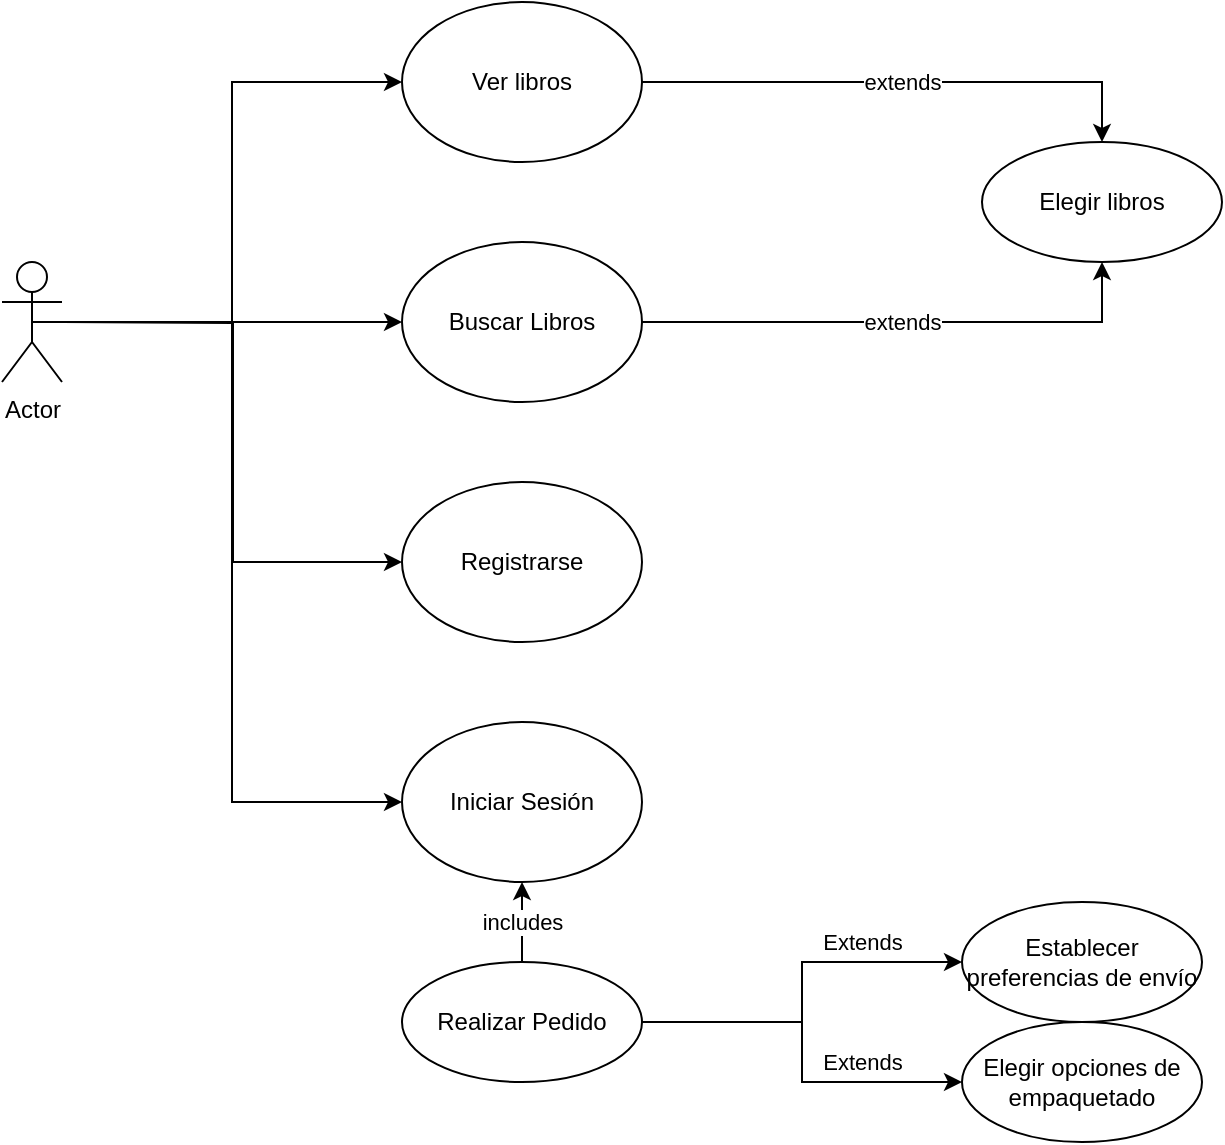 <mxfile version="20.3.0" type="device" pages="5"><diagram name="Casos de uso" id="e7e014a7-5840-1c2e-5031-d8a46d1fe8dd"><mxGraphModel grid="1" page="1" gridSize="10" guides="1" tooltips="1" connect="1" arrows="1" fold="1" pageScale="1" pageWidth="1169" pageHeight="826" background="none" math="0" shadow="0"><root><mxCell id="0"/><mxCell id="1" parent="0"/><mxCell id="SdbzpEZrT761LbebpJWV-42" style="edgeStyle=orthogonalEdgeStyle;rounded=0;orthogonalLoop=1;jettySize=auto;html=1;exitX=0.5;exitY=0.5;exitDx=0;exitDy=0;exitPerimeter=0;entryX=0;entryY=0.5;entryDx=0;entryDy=0;" parent="1" source="SdbzpEZrT761LbebpJWV-41" target="SdbzpEZrT761LbebpJWV-43" edge="1"><mxGeometry relative="1" as="geometry"><mxPoint x="250" y="-560" as="targetPoint"/></mxGeometry></mxCell><mxCell id="SdbzpEZrT761LbebpJWV-45" style="edgeStyle=orthogonalEdgeStyle;rounded=0;orthogonalLoop=1;jettySize=auto;html=1;" parent="1" source="SdbzpEZrT761LbebpJWV-41" target="SdbzpEZrT761LbebpJWV-44" edge="1"><mxGeometry relative="1" as="geometry"/></mxCell><mxCell id="SdbzpEZrT761LbebpJWV-49" style="edgeStyle=orthogonalEdgeStyle;rounded=0;orthogonalLoop=1;jettySize=auto;html=1;entryX=0;entryY=0.5;entryDx=0;entryDy=0;" parent="1" target="SdbzpEZrT761LbebpJWV-46" edge="1"><mxGeometry relative="1" as="geometry"><mxPoint x="90" y="-560" as="sourcePoint"/></mxGeometry></mxCell><mxCell id="SdbzpEZrT761LbebpJWV-50" style="edgeStyle=orthogonalEdgeStyle;rounded=0;orthogonalLoop=1;jettySize=auto;html=1;entryX=0;entryY=0.5;entryDx=0;entryDy=0;" parent="1" source="SdbzpEZrT761LbebpJWV-41" target="SdbzpEZrT761LbebpJWV-47" edge="1"><mxGeometry relative="1" as="geometry"/></mxCell><mxCell id="SdbzpEZrT761LbebpJWV-41" value="Actor" style="shape=umlActor;verticalLabelPosition=bottom;verticalAlign=top;html=1;outlineConnect=0;" parent="1" vertex="1"><mxGeometry x="60" y="-590" width="30" height="60" as="geometry"/></mxCell><mxCell id="nubB-h_e7371z2-FSMEF-3" value="extends" style="edgeStyle=orthogonalEdgeStyle;rounded=0;orthogonalLoop=1;jettySize=auto;html=1;entryX=0.5;entryY=0;entryDx=0;entryDy=0;" edge="1" parent="1" source="SdbzpEZrT761LbebpJWV-43" target="nubB-h_e7371z2-FSMEF-2"><mxGeometry relative="1" as="geometry"/></mxCell><mxCell id="SdbzpEZrT761LbebpJWV-43" value="Ver libros" style="ellipse;whiteSpace=wrap;html=1;" parent="1" vertex="1"><mxGeometry x="260" y="-720" width="120" height="80" as="geometry"/></mxCell><mxCell id="nubB-h_e7371z2-FSMEF-4" value="extends" style="edgeStyle=orthogonalEdgeStyle;rounded=0;orthogonalLoop=1;jettySize=auto;html=1;entryX=0.5;entryY=1;entryDx=0;entryDy=0;" edge="1" parent="1" source="SdbzpEZrT761LbebpJWV-44" target="nubB-h_e7371z2-FSMEF-2"><mxGeometry relative="1" as="geometry"><Array as="points"><mxPoint x="610" y="-560"/></Array></mxGeometry></mxCell><mxCell id="SdbzpEZrT761LbebpJWV-44" value="Buscar Libros" style="ellipse;whiteSpace=wrap;html=1;" parent="1" vertex="1"><mxGeometry x="260" y="-600" width="120" height="80" as="geometry"/></mxCell><mxCell id="SdbzpEZrT761LbebpJWV-46" value="Registrarse" style="ellipse;whiteSpace=wrap;html=1;" parent="1" vertex="1"><mxGeometry x="260" y="-480" width="120" height="80" as="geometry"/></mxCell><mxCell id="SdbzpEZrT761LbebpJWV-47" value="Iniciar Sesión" style="ellipse;whiteSpace=wrap;html=1;" parent="1" vertex="1"><mxGeometry x="260" y="-360" width="120" height="80" as="geometry"/></mxCell><mxCell id="DqKoNBp5xeiaECQcCcJh-3" style="edgeStyle=orthogonalEdgeStyle;rounded=0;orthogonalLoop=1;jettySize=auto;html=1;entryX=0;entryY=0.5;entryDx=0;entryDy=0;" parent="1" source="SdbzpEZrT761LbebpJWV-48" target="DqKoNBp5xeiaECQcCcJh-4" edge="1"><mxGeometry relative="1" as="geometry"><mxPoint x="490" y="-240" as="targetPoint"/></mxGeometry></mxCell><mxCell id="DqKoNBp5xeiaECQcCcJh-10" value="Extends" style="edgeLabel;html=1;align=center;verticalAlign=middle;resizable=0;points=[];" parent="DqKoNBp5xeiaECQcCcJh-3" vertex="1" connectable="0"><mxGeometry x="0.41" y="1" relative="1" as="geometry"><mxPoint x="6" y="-9" as="offset"/></mxGeometry></mxCell><mxCell id="DqKoNBp5xeiaECQcCcJh-6" style="edgeStyle=orthogonalEdgeStyle;rounded=0;orthogonalLoop=1;jettySize=auto;html=1;entryX=0;entryY=0.5;entryDx=0;entryDy=0;" parent="1" source="SdbzpEZrT761LbebpJWV-48" target="DqKoNBp5xeiaECQcCcJh-7" edge="1"><mxGeometry relative="1" as="geometry"><mxPoint x="480" y="-180" as="targetPoint"/></mxGeometry></mxCell><mxCell id="DqKoNBp5xeiaECQcCcJh-8" value="Extends" style="edgeLabel;html=1;align=center;verticalAlign=middle;resizable=0;points=[];" parent="DqKoNBp5xeiaECQcCcJh-6" vertex="1" connectable="0"><mxGeometry x="0.284" y="-4" relative="1" as="geometry"><mxPoint x="18" y="-14" as="offset"/></mxGeometry></mxCell><mxCell id="HPKHjcVMI78sg07Hajym-1" value="includes" style="edgeStyle=orthogonalEdgeStyle;rounded=0;orthogonalLoop=1;jettySize=auto;html=1;entryX=0.5;entryY=1;entryDx=0;entryDy=0;" parent="1" source="SdbzpEZrT761LbebpJWV-48" target="SdbzpEZrT761LbebpJWV-47" edge="1"><mxGeometry relative="1" as="geometry"/></mxCell><mxCell id="SdbzpEZrT761LbebpJWV-48" value="Realizar Pedido" style="ellipse;whiteSpace=wrap;html=1;" parent="1" vertex="1"><mxGeometry x="260" y="-240" width="120" height="60" as="geometry"/></mxCell><mxCell id="DqKoNBp5xeiaECQcCcJh-4" value="Establecer preferencias de envío" style="ellipse;whiteSpace=wrap;html=1;" parent="1" vertex="1"><mxGeometry x="540" y="-270" width="120" height="60" as="geometry"/></mxCell><mxCell id="DqKoNBp5xeiaECQcCcJh-7" value="Elegir opciones de empaquetado" style="ellipse;whiteSpace=wrap;html=1;" parent="1" vertex="1"><mxGeometry x="540" y="-210" width="120" height="60" as="geometry"/></mxCell><mxCell id="nubB-h_e7371z2-FSMEF-2" value="Elegir libros" style="ellipse;whiteSpace=wrap;html=1;" vertex="1" parent="1"><mxGeometry x="550" y="-650" width="120" height="60" as="geometry"/></mxCell></root></mxGraphModel></diagram><diagram id="h7FJpWZbJP7CuVWzbeDl" name="Listar Libros"><mxGraphModel dx="1481" dy="716" grid="1" gridSize="10" guides="1" tooltips="1" connect="1" arrows="1" fold="1" page="1" pageScale="1" pageWidth="827" pageHeight="1169" math="0" shadow="0"><root><mxCell id="0"/><mxCell id="1" parent="0"/><mxCell id="kdbxmhUakTq__bGf1_Bn-12" value="Camino opcional" style="shape=umlFrame;whiteSpace=wrap;html=1;" parent="1" vertex="1"><mxGeometry x="-70" y="220" width="550" height="180" as="geometry"/></mxCell><mxCell id="kdbxmhUakTq__bGf1_Bn-13" value="filtrar_libros(busqueda: string)&amp;nbsp;&amp;nbsp;" style="edgeStyle=orthogonalEdgeStyle;rounded=0;orthogonalLoop=1;jettySize=auto;html=1;" parent="1" source="kdbxmhUakTq__bGf1_Bn-1" target="kdbxmhUakTq__bGf1_Bn-2" edge="1"><mxGeometry x="-0.007" y="15" relative="1" as="geometry"><mxPoint as="offset"/></mxGeometry></mxCell><mxCell id="kdbxmhUakTq__bGf1_Bn-1" value="Cliente" style="shape=umlLifeline;participant=umlActor;perimeter=lifelinePerimeter;whiteSpace=wrap;html=1;container=1;collapsible=0;recursiveResize=0;verticalAlign=top;spacingTop=36;outlineConnect=0;" parent="1" vertex="1"><mxGeometry width="20" height="610" as="geometry"/></mxCell><mxCell id="kdbxmhUakTq__bGf1_Bn-5" value="" style="html=1;points=[];perimeter=orthogonalPerimeter;" parent="kdbxmhUakTq__bGf1_Bn-1" vertex="1"><mxGeometry x="5" y="80" width="10" height="80" as="geometry"/></mxCell><mxCell id="kdbxmhUakTq__bGf1_Bn-9" value="solicitar_listado_libros() : lista_libros" style="edgeStyle=orthogonalEdgeStyle;rounded=0;orthogonalLoop=1;jettySize=auto;html=1;" parent="1" source="kdbxmhUakTq__bGf1_Bn-2" target="kdbxmhUakTq__bGf1_Bn-3" edge="1"><mxGeometry x="-0.028" y="10" relative="1" as="geometry"><Array as="points"><mxPoint x="580" y="150"/><mxPoint x="580" y="150"/></Array><mxPoint as="offset"/></mxGeometry></mxCell><mxCell id="kdbxmhUakTq__bGf1_Bn-14" value="mostrar_libros_filtrados()" style="edgeStyle=orthogonalEdgeStyle;rounded=0;orthogonalLoop=1;jettySize=auto;html=1;" parent="1" source="kdbxmhUakTq__bGf1_Bn-2" target="kdbxmhUakTq__bGf1_Bn-1" edge="1"><mxGeometry x="0.007" y="-10" relative="1" as="geometry"><Array as="points"><mxPoint x="230" y="340"/><mxPoint x="230" y="340"/></Array><mxPoint as="offset"/></mxGeometry></mxCell><mxCell id="kdbxmhUakTq__bGf1_Bn-15" style="edgeStyle=orthogonalEdgeStyle;rounded=0;orthogonalLoop=1;jettySize=auto;html=1;" parent="1" source="kdbxmhUakTq__bGf1_Bn-2" target="kdbxmhUakTq__bGf1_Bn-1" edge="1"><mxGeometry relative="1" as="geometry"><Array as="points"><mxPoint x="250" y="200"/><mxPoint x="250" y="200"/></Array></mxGeometry></mxCell><mxCell id="kdbxmhUakTq__bGf1_Bn-16" value="mostrar_libros()" style="edgeLabel;html=1;align=center;verticalAlign=middle;resizable=0;points=[];" parent="kdbxmhUakTq__bGf1_Bn-15" vertex="1" connectable="0"><mxGeometry x="-0.26" y="2" relative="1" as="geometry"><mxPoint x="-53" y="-12" as="offset"/></mxGeometry></mxCell><mxCell id="kdbxmhUakTq__bGf1_Bn-2" value="Página" style="shape=umlLifeline;perimeter=lifelinePerimeter;whiteSpace=wrap;html=1;container=1;collapsible=0;recursiveResize=0;outlineConnect=0;" parent="1" vertex="1"><mxGeometry x="364" width="100" height="610" as="geometry"/></mxCell><mxCell id="kdbxmhUakTq__bGf1_Bn-10" value="obtener_listado_libros() : lista_libros" style="edgeStyle=orthogonalEdgeStyle;rounded=0;orthogonalLoop=1;jettySize=auto;html=1;" parent="1" source="kdbxmhUakTq__bGf1_Bn-3" target="kdbxmhUakTq__bGf1_Bn-4" edge="1"><mxGeometry x="-0.019" y="10" relative="1" as="geometry"><Array as="points"><mxPoint x="900" y="180"/><mxPoint x="900" y="180"/></Array><mxPoint x="1" as="offset"/></mxGeometry></mxCell><mxCell id="kdbxmhUakTq__bGf1_Bn-3" value="Sistema interno" style="shape=umlLifeline;perimeter=lifelinePerimeter;whiteSpace=wrap;html=1;container=1;collapsible=0;recursiveResize=0;outlineConnect=0;" parent="1" vertex="1"><mxGeometry x="727" width="100" height="610" as="geometry"/></mxCell><mxCell id="kdbxmhUakTq__bGf1_Bn-4" value="Base de datos" style="shape=umlLifeline;perimeter=lifelinePerimeter;whiteSpace=wrap;html=1;container=1;collapsible=0;recursiveResize=0;outlineConnect=0;" parent="1" vertex="1"><mxGeometry x="1040" width="100" height="610" as="geometry"/></mxCell><mxCell id="kdbxmhUakTq__bGf1_Bn-6" value="a" style="edgeStyle=orthogonalEdgeStyle;rounded=0;orthogonalLoop=1;jettySize=auto;html=1;" parent="1" source="kdbxmhUakTq__bGf1_Bn-5" target="kdbxmhUakTq__bGf1_Bn-2" edge="1"><mxGeometry relative="1" as="geometry"><Array as="points"><mxPoint x="290" y="120"/><mxPoint x="290" y="120"/></Array></mxGeometry></mxCell><mxCell id="kdbxmhUakTq__bGf1_Bn-8" value="solicitar_listado_libros()" style="edgeLabel;html=1;align=center;verticalAlign=middle;resizable=0;points=[];" parent="kdbxmhUakTq__bGf1_Bn-6" vertex="1" connectable="0"><mxGeometry x="-0.102" y="-1" relative="1" as="geometry"><mxPoint x="16" y="-11" as="offset"/></mxGeometry></mxCell></root></mxGraphModel></diagram><diagram id="vRU92vTp9j69yVzshWVM" name="Realizar Pedido"><mxGraphModel dx="5616" dy="4223" grid="1" gridSize="10" guides="1" tooltips="1" connect="1" arrows="1" fold="1" page="1" pageScale="1" pageWidth="827" pageHeight="1169" math="0" shadow="0"><root><mxCell id="0"/><mxCell id="1" parent="0"/><mxCell id="88WuUui7knedypTeSKHN-8" value="alt" style="shape=umlFrame;whiteSpace=wrap;html=1;" parent="1" vertex="1"><mxGeometry x="-4140" y="-2870" width="1220" height="700" as="geometry"/></mxCell><mxCell id="rpL5lwbRvyG2kQy9fdPG-2" value="" style="shape=umlLifeline;participant=umlActor;perimeter=lifelinePerimeter;whiteSpace=wrap;html=1;container=1;collapsible=0;recursiveResize=0;verticalAlign=top;spacingTop=36;outlineConnect=0;" parent="1" vertex="1"><mxGeometry x="-4070" y="-3020" width="20" height="940" as="geometry"/></mxCell><mxCell id="QIlCgRdbvcLN5R3dwZxP-4" value="" style="html=1;points=[];perimeter=orthogonalPerimeter;" parent="rpL5lwbRvyG2kQy9fdPG-2" vertex="1"><mxGeometry x="5" y="60" width="10" height="880" as="geometry"/></mxCell><mxCell id="rpL5lwbRvyG2kQy9fdPG-3" value="Página" style="shape=umlLifeline;perimeter=lifelinePerimeter;whiteSpace=wrap;html=1;container=1;collapsible=0;recursiveResize=0;outlineConnect=0;" parent="1" vertex="1"><mxGeometry x="-3830" y="-3020" width="100" height="940" as="geometry"/></mxCell><mxCell id="QIlCgRdbvcLN5R3dwZxP-5" value="" style="html=1;points=[];perimeter=orthogonalPerimeter;" parent="rpL5lwbRvyG2kQy9fdPG-3" vertex="1"><mxGeometry x="45" y="60" width="10" height="880" as="geometry"/></mxCell><mxCell id="QIlCgRdbvcLN5R3dwZxP-1" value="Sistema interno" style="shape=umlLifeline;perimeter=lifelinePerimeter;whiteSpace=wrap;html=1;container=1;collapsible=0;recursiveResize=0;outlineConnect=0;" parent="1" vertex="1"><mxGeometry x="-3420" y="-3020" width="100" height="940" as="geometry"/></mxCell><mxCell id="QIlCgRdbvcLN5R3dwZxP-6" value="" style="html=1;points=[];perimeter=orthogonalPerimeter;" parent="QIlCgRdbvcLN5R3dwZxP-1" vertex="1"><mxGeometry x="45" y="60" width="10" height="880" as="geometry"/></mxCell><mxCell id="QIlCgRdbvcLN5R3dwZxP-7" value="realizarPedido(carrito)" style="edgeStyle=orthogonalEdgeStyle;rounded=0;orthogonalLoop=1;jettySize=auto;html=1;" parent="1" source="QIlCgRdbvcLN5R3dwZxP-4" target="QIlCgRdbvcLN5R3dwZxP-5" edge="1"><mxGeometry x="-0.02" y="10" relative="1" as="geometry"><Array as="points"><mxPoint x="-3920" y="-2940"/><mxPoint x="-3920" y="-2940"/></Array><mxPoint as="offset"/></mxGeometry></mxCell><mxCell id="QIlCgRdbvcLN5R3dwZxP-8" style="edgeStyle=orthogonalEdgeStyle;rounded=0;orthogonalLoop=1;jettySize=auto;html=1;" parent="1" source="QIlCgRdbvcLN5R3dwZxP-5" target="QIlCgRdbvcLN5R3dwZxP-1" edge="1"><mxGeometry relative="1" as="geometry"><mxPoint x="-3677" y="-2910" as="targetPoint"/><Array as="points"><mxPoint x="-3520" y="-2910"/><mxPoint x="-3520" y="-2910"/></Array></mxGeometry></mxCell><mxCell id="88WuUui7knedypTeSKHN-1" value="realizarPedido(carrito, usuario)" style="edgeLabel;html=1;align=center;verticalAlign=middle;resizable=0;points=[];" parent="QIlCgRdbvcLN5R3dwZxP-8" vertex="1" connectable="0"><mxGeometry x="-0.2" y="3" relative="1" as="geometry"><mxPoint x="22" y="-7" as="offset"/></mxGeometry></mxCell><mxCell id="88WuUui7knedypTeSKHN-2" value="Sistema de Envios" style="shape=umlLifeline;perimeter=lifelinePerimeter;whiteSpace=wrap;html=1;container=1;collapsible=0;recursiveResize=0;outlineConnect=0;" parent="1" vertex="1"><mxGeometry x="-3090" y="-3020" width="200" height="940" as="geometry"/></mxCell><mxCell id="88WuUui7knedypTeSKHN-3" value="" style="html=1;points=[];perimeter=orthogonalPerimeter;" parent="88WuUui7knedypTeSKHN-2" vertex="1"><mxGeometry x="95" y="60" width="10" height="880" as="geometry"/></mxCell><mxCell id="dzWtA70gEk1zT1H2Xaf2-3" value="preguntar_preferencias_envio(carrito) :&amp;nbsp; preferencias_envio" style="edgeStyle=orthogonalEdgeStyle;rounded=0;orthogonalLoop=1;jettySize=auto;html=1;" parent="1" source="QIlCgRdbvcLN5R3dwZxP-6" target="QIlCgRdbvcLN5R3dwZxP-5" edge="1"><mxGeometry x="-0.006" y="-10" relative="1" as="geometry"><Array as="points"><mxPoint x="-3750" y="-2800"/><mxPoint x="-3750" y="-2800"/></Array><mxPoint as="offset"/></mxGeometry></mxCell><mxCell id="88WuUui7knedypTeSKHN-12" value="Usuario no válido" style="text;html=1;strokeColor=none;fillColor=none;align=center;verticalAlign=middle;whiteSpace=wrap;rounded=0;" parent="1" vertex="1"><mxGeometry x="-4140" y="-2500" width="66" height="30" as="geometry"/></mxCell><mxCell id="dzWtA70gEk1zT1H2Xaf2-4" value="preguntar_preferencias_envio() : preferencias" style="edgeStyle=orthogonalEdgeStyle;rounded=0;orthogonalLoop=1;jettySize=auto;html=1;" parent="1" source="QIlCgRdbvcLN5R3dwZxP-5" edge="1"><mxGeometry relative="1" as="geometry"><mxPoint x="-4060" y="-2790" as="targetPoint"/><Array as="points"><mxPoint x="-4060" y="-2790"/></Array></mxGeometry></mxCell><mxCell id="dzWtA70gEk1zT1H2Xaf2-5" value="preguntar_opciones_empaquetado(carrito) : opciones_empaquetado" style="edgeStyle=orthogonalEdgeStyle;rounded=0;orthogonalLoop=1;jettySize=auto;html=1;" parent="1" source="QIlCgRdbvcLN5R3dwZxP-6" edge="1"><mxGeometry x="0.033" y="-10" relative="1" as="geometry"><mxPoint x="-3770" y="-2750" as="targetPoint"/><Array as="points"><mxPoint x="-3510" y="-2750"/><mxPoint x="-3510" y="-2750"/></Array><mxPoint as="offset"/></mxGeometry></mxCell><mxCell id="dzWtA70gEk1zT1H2Xaf2-6" style="edgeStyle=orthogonalEdgeStyle;rounded=0;orthogonalLoop=1;jettySize=auto;html=1;" parent="1" source="QIlCgRdbvcLN5R3dwZxP-5" edge="1"><mxGeometry relative="1" as="geometry"><mxPoint x="-4054" y="-2720" as="targetPoint"/><Array as="points"><mxPoint x="-4054" y="-2720"/></Array></mxGeometry></mxCell><mxCell id="dzWtA70gEk1zT1H2Xaf2-7" value="preguntar_opciones_empaquetado() : opciones" style="edgeLabel;html=1;align=center;verticalAlign=middle;resizable=0;points=[];" parent="dzWtA70gEk1zT1H2Xaf2-6" vertex="1" connectable="0"><mxGeometry x="0.086" y="-3" relative="1" as="geometry"><mxPoint x="11" y="-8" as="offset"/></mxGeometry></mxCell><mxCell id="dzWtA70gEk1zT1H2Xaf2-8" style="edgeStyle=orthogonalEdgeStyle;rounded=0;orthogonalLoop=1;jettySize=auto;html=1;entryX=0;entryY=0.5;entryDx=0;entryDy=0;" parent="1" source="QIlCgRdbvcLN5R3dwZxP-6" target="3VJjVUftmV4DquaxTpwk-1" edge="1"><mxGeometry relative="1" as="geometry"><Array as="points"><mxPoint x="-2890" y="-2700"/></Array></mxGeometry></mxCell><mxCell id="dzWtA70gEk1zT1H2Xaf2-9" value="realizar_pedido ( carrito, preferencias_envio, opciones_empaquetado, usuario)" style="edgeLabel;html=1;align=center;verticalAlign=middle;resizable=0;points=[];" parent="dzWtA70gEk1zT1H2Xaf2-8" vertex="1" connectable="0"><mxGeometry x="-0.258" relative="1" as="geometry"><mxPoint x="46" y="-10" as="offset"/></mxGeometry></mxCell><mxCell id="88WuUui7knedypTeSKHN-10" value="" style="endArrow=none;dashed=1;html=1;dashPattern=1 3;strokeWidth=2;rounded=0;exitX=0;exitY=0.508;exitDx=0;exitDy=0;exitPerimeter=0;entryX=1.002;entryY=0.516;entryDx=0;entryDy=0;entryPerimeter=0;" parent="1" source="88WuUui7knedypTeSKHN-8" target="88WuUui7knedypTeSKHN-8" edge="1"><mxGeometry width="50" height="50" relative="1" as="geometry"><mxPoint x="-3209" y="-2790" as="sourcePoint"/><mxPoint x="-3159" y="-2840" as="targetPoint"/><Array as="points"/></mxGeometry></mxCell><mxCell id="M59v5oaOYvWcQchVhJCj-1" value="confirmar_pedido()" style="edgeStyle=orthogonalEdgeStyle;rounded=0;orthogonalLoop=1;jettySize=auto;html=1;" parent="1" source="88WuUui7knedypTeSKHN-3" target="QIlCgRdbvcLN5R3dwZxP-6" edge="1"><mxGeometry y="-10" relative="1" as="geometry"><Array as="points"><mxPoint x="-3180" y="-2660"/><mxPoint x="-3180" y="-2660"/></Array><mxPoint as="offset"/></mxGeometry></mxCell><mxCell id="M59v5oaOYvWcQchVhJCj-2" value="actualizar_estado_pedido()" style="edgeStyle=orthogonalEdgeStyle;rounded=0;orthogonalLoop=1;jettySize=auto;html=1;" parent="1" source="QIlCgRdbvcLN5R3dwZxP-6" target="QIlCgRdbvcLN5R3dwZxP-5" edge="1"><mxGeometry x="0.025" y="-10" relative="1" as="geometry"><Array as="points"><mxPoint x="-3570" y="-2640"/><mxPoint x="-3570" y="-2640"/></Array><mxPoint as="offset"/></mxGeometry></mxCell><mxCell id="M59v5oaOYvWcQchVhJCj-3" value="actualizar_estado_pedido()" style="edgeStyle=orthogonalEdgeStyle;rounded=0;orthogonalLoop=1;jettySize=auto;html=1;" parent="1" source="QIlCgRdbvcLN5R3dwZxP-5" target="QIlCgRdbvcLN5R3dwZxP-4" edge="1"><mxGeometry y="-10" relative="1" as="geometry"><Array as="points"><mxPoint x="-3920" y="-2620"/><mxPoint x="-3920" y="-2620"/></Array><mxPoint as="offset"/></mxGeometry></mxCell><mxCell id="M59v5oaOYvWcQchVhJCj-5" value="solicitar_credenciales()" style="edgeStyle=orthogonalEdgeStyle;rounded=0;orthogonalLoop=1;jettySize=auto;html=1;" parent="1" source="QIlCgRdbvcLN5R3dwZxP-6" target="QIlCgRdbvcLN5R3dwZxP-5" edge="1"><mxGeometry x="0.025" y="-10" relative="1" as="geometry"><Array as="points"><mxPoint x="-3580" y="-2470"/><mxPoint x="-3580" y="-2470"/></Array><mxPoint as="offset"/></mxGeometry></mxCell><mxCell id="M59v5oaOYvWcQchVhJCj-6" value="mostrar_página_login()" style="edgeStyle=orthogonalEdgeStyle;rounded=0;orthogonalLoop=1;jettySize=auto;html=1;" parent="1" source="QIlCgRdbvcLN5R3dwZxP-5" target="QIlCgRdbvcLN5R3dwZxP-4" edge="1"><mxGeometry y="-10" relative="1" as="geometry"><Array as="points"><mxPoint x="-3920" y="-2450"/><mxPoint x="-3920" y="-2450"/></Array><mxPoint as="offset"/></mxGeometry></mxCell><mxCell id="M59v5oaOYvWcQchVhJCj-7" value="Usuario válido" style="text;html=1;strokeColor=none;fillColor=none;align=center;verticalAlign=middle;whiteSpace=wrap;rounded=0;" parent="1" vertex="1"><mxGeometry x="-4140" y="-2840" width="60" height="30" as="geometry"/></mxCell><mxCell id="dGHYDE2VKelsfb1adZ3D-1" value="Servicio de autentificación" style="shape=umlLifeline;perimeter=lifelinePerimeter;whiteSpace=wrap;html=1;container=1;collapsible=0;recursiveResize=0;outlineConnect=0;" parent="1" vertex="1"><mxGeometry x="-2690" y="-3020" width="100" height="300" as="geometry"/></mxCell><mxCell id="dGHYDE2VKelsfb1adZ3D-2" value="" style="html=1;points=[];perimeter=orthogonalPerimeter;" parent="dGHYDE2VKelsfb1adZ3D-1" vertex="1"><mxGeometry x="45" y="60" width="10" height="80" as="geometry"/></mxCell><mxCell id="dGHYDE2VKelsfb1adZ3D-3" style="edgeStyle=orthogonalEdgeStyle;rounded=0;orthogonalLoop=1;jettySize=auto;html=1;" parent="1" source="QIlCgRdbvcLN5R3dwZxP-6" target="dGHYDE2VKelsfb1adZ3D-2" edge="1"><mxGeometry relative="1" as="geometry"><Array as="points"><mxPoint x="-3120" y="-2890"/><mxPoint x="-3120" y="-2890"/></Array></mxGeometry></mxCell><mxCell id="dGHYDE2VKelsfb1adZ3D-4" value="verificar_usuario(usuario) : Boolean" style="edgeLabel;html=1;align=center;verticalAlign=middle;resizable=0;points=[];" parent="dGHYDE2VKelsfb1adZ3D-3" vertex="1" connectable="0"><mxGeometry x="-0.422" y="-3" relative="1" as="geometry"><mxPoint x="157" y="-13" as="offset"/></mxGeometry></mxCell><mxCell id="3VJjVUftmV4DquaxTpwk-1" value="Diagrama Generar Envìo" style="whiteSpace=wrap;html=1;" parent="1" vertex="1"><mxGeometry x="-2840" y="-2730" width="120" height="60" as="geometry"/></mxCell></root></mxGraphModel></diagram><diagram id="5I3wNIvzWdgcw-4r0Hey" name="Generar envío"><mxGraphModel dx="1481" dy="716" grid="1" gridSize="10" guides="1" tooltips="1" connect="1" arrows="1" fold="1" page="1" pageScale="1" pageWidth="827" pageHeight="1169" math="0" shadow="0"><root><mxCell id="0"/><mxCell id="1" parent="0"/><mxCell id="61DZi_S1icwveUb6QZQ1-1" value="loop" style="shape=umlFrame;whiteSpace=wrap;html=1;" parent="1" vertex="1"><mxGeometry x="-250" y="60" width="570" height="170" as="geometry"/></mxCell><mxCell id="wDGBJe3HHD7XE4bHSMMJ-1" value="Sistema interno" style="shape=umlLifeline;perimeter=lifelinePerimeter;whiteSpace=wrap;html=1;container=1;collapsible=0;recursiveResize=0;outlineConnect=0;" parent="1" vertex="1"><mxGeometry x="-220" y="10" width="100" height="410" as="geometry"/></mxCell><mxCell id="sncRrY3lyEQOOKSoWXIO-2" value="" style="html=1;points=[];perimeter=orthogonalPerimeter;" parent="wDGBJe3HHD7XE4bHSMMJ-1" vertex="1"><mxGeometry x="45" y="70" width="10" height="340" as="geometry"/></mxCell><mxCell id="61DZi_S1icwveUb6QZQ1-2" style="edgeStyle=orthogonalEdgeStyle;rounded=0;orthogonalLoop=1;jettySize=auto;html=1;exitX=1.1;exitY=0.026;exitDx=0;exitDy=0;exitPerimeter=0;" parent="wDGBJe3HHD7XE4bHSMMJ-1" source="sncRrY3lyEQOOKSoWXIO-2" target="sncRrY3lyEQOOKSoWXIO-2" edge="1"><mxGeometry relative="1" as="geometry"><Array as="points"><mxPoint x="310" y="79"/><mxPoint x="310" y="240"/></Array></mxGeometry></mxCell><mxCell id="61DZi_S1icwveUb6QZQ1-3" value="verificar_existencias(carrito) : lista_libros_con_stock" style="edgeLabel;html=1;align=center;verticalAlign=middle;resizable=0;points=[];" parent="61DZi_S1icwveUb6QZQ1-2" vertex="1" connectable="0"><mxGeometry x="-0.884" relative="1" as="geometry"><mxPoint x="95" y="-9" as="offset"/></mxGeometry></mxCell><mxCell id="sncRrY3lyEQOOKSoWXIO-1" value="Sistema de Envíos" style="shape=umlLifeline;perimeter=lifelinePerimeter;whiteSpace=wrap;html=1;container=1;collapsible=0;recursiveResize=0;outlineConnect=0;" parent="1" vertex="1"><mxGeometry x="570" y="10" width="100" height="410" as="geometry"/></mxCell><mxCell id="sncRrY3lyEQOOKSoWXIO-3" value="" style="html=1;points=[];perimeter=orthogonalPerimeter;" parent="sncRrY3lyEQOOKSoWXIO-1" vertex="1"><mxGeometry x="45" y="70" width="10" height="340" as="geometry"/></mxCell><mxCell id="61DZi_S1icwveUb6QZQ1-4" value="Base de datos" style="shape=umlLifeline;perimeter=lifelinePerimeter;whiteSpace=wrap;html=1;container=1;collapsible=0;recursiveResize=0;outlineConnect=0;" parent="1" vertex="1"><mxGeometry x="250" y="10" width="100" height="400" as="geometry"/></mxCell><mxCell id="61DZi_S1icwveUb6QZQ1-5" value="" style="html=1;points=[];perimeter=orthogonalPerimeter;" parent="61DZi_S1icwveUb6QZQ1-4" vertex="1"><mxGeometry x="45" y="70" width="10" height="330" as="geometry"/></mxCell><mxCell id="61DZi_S1icwveUb6QZQ1-7" style="edgeStyle=orthogonalEdgeStyle;rounded=0;orthogonalLoop=1;jettySize=auto;html=1;" parent="1" source="sncRrY3lyEQOOKSoWXIO-2" target="61DZi_S1icwveUb6QZQ1-4" edge="1"><mxGeometry relative="1" as="geometry"><Array as="points"><mxPoint y="170"/><mxPoint y="170"/></Array></mxGeometry></mxCell><mxCell id="61DZi_S1icwveUb6QZQ1-8" value="preguntar_si_existe_libro( libro ) : Boolean&amp;nbsp;" style="edgeLabel;html=1;align=center;verticalAlign=middle;resizable=0;points=[];" parent="61DZi_S1icwveUb6QZQ1-7" vertex="1" connectable="0"><mxGeometry x="-0.423" y="4" relative="1" as="geometry"><mxPoint x="91" y="-6" as="offset"/></mxGeometry></mxCell><mxCell id="61DZi_S1icwveUb6QZQ1-9" value="solicitar_envio( lista_libros_con_stock, usuario ) : Boolean&amp;nbsp;" style="edgeStyle=orthogonalEdgeStyle;rounded=0;orthogonalLoop=1;jettySize=auto;html=1;" parent="1" source="sncRrY3lyEQOOKSoWXIO-2" target="sncRrY3lyEQOOKSoWXIO-1" edge="1"><mxGeometry x="0.007" y="10" relative="1" as="geometry"><Array as="points"><mxPoint x="160" y="280"/><mxPoint x="160" y="280"/></Array><mxPoint as="offset"/></mxGeometry></mxCell></root></mxGraphModel></diagram><diagram id="nWKgCPkGA3nR7PF0PkOI" name="BPM - Realizar Pedido"><mxGraphModel dx="2381" dy="723" grid="1" gridSize="10" guides="1" tooltips="1" connect="1" arrows="1" fold="1" page="1" pageScale="1" pageWidth="827" pageHeight="1169" math="0" shadow="0"><root><mxCell id="0"/><mxCell id="1" parent="0"/><mxCell id="TX5abc8B4llYLNa_AnX8-1" value="Cliente" style="swimlane;horizontal=0;" parent="1" vertex="1"><mxGeometry x="-380" y="30" width="1180" height="340" as="geometry"><mxRectangle x="-380" y="30" width="40" height="120" as="alternateBounds"/></mxGeometry></mxCell><mxCell id="TX5abc8B4llYLNa_AnX8-2" value="inicio" style="strokeWidth=2;html=1;shape=mxgraph.flowchart.start_2;whiteSpace=wrap;" parent="TX5abc8B4llYLNa_AnX8-1" vertex="1"><mxGeometry x="60" y="150" width="40" height="40" as="geometry"/></mxCell><mxCell id="TX5abc8B4llYLNa_AnX8-4" value="solicitar pedido" style="html=1;dashed=0;whitespace=wrap;" parent="TX5abc8B4llYLNa_AnX8-1" vertex="1"><mxGeometry x="270" y="145" width="100" height="50" as="geometry"/></mxCell><mxCell id="TX5abc8B4llYLNa_AnX8-5" value="Sistema Interno" style="swimlane;horizontal=0;" parent="TX5abc8B4llYLNa_AnX8-1" vertex="1"><mxGeometry y="340" width="1180" height="340" as="geometry"><mxRectangle x="-380" y="30" width="40" height="120" as="alternateBounds"/></mxGeometry></mxCell><mxCell id="RebsONziHKm-A14r4cjI-2" value="usuario&lt;br&gt;autenticado" style="rhombus;whiteSpace=wrap;html=1;" vertex="1" parent="TX5abc8B4llYLNa_AnX8-5"><mxGeometry x="280" y="80" width="80" height="80" as="geometry"/></mxCell><mxCell id="RebsONziHKm-A14r4cjI-9" value="fin" style="ellipse;whiteSpace=wrap;html=1;" vertex="1" parent="TX5abc8B4llYLNa_AnX8-5"><mxGeometry x="300" y="270" width="40" height="40" as="geometry"/></mxCell><mxCell id="RebsONziHKm-A14r4cjI-12" value="solicitar opciones de envio y empaquetado&amp;nbsp;" style="whiteSpace=wrap;html=1;" vertex="1" parent="TX5abc8B4llYLNa_AnX8-5"><mxGeometry x="500" y="90" width="120" height="60" as="geometry"/></mxCell><mxCell id="RebsONziHKm-A14r4cjI-4" style="edgeStyle=orthogonalEdgeStyle;rounded=0;orthogonalLoop=1;jettySize=auto;html=1;entryX=0;entryY=0.5;entryDx=0;entryDy=0;" edge="1" parent="TX5abc8B4llYLNa_AnX8-5" source="RebsONziHKm-A14r4cjI-2" target="RebsONziHKm-A14r4cjI-12"><mxGeometry relative="1" as="geometry"><mxPoint x="490" y="120" as="targetPoint"/></mxGeometry></mxCell><mxCell id="RebsONziHKm-A14r4cjI-11" value="si" style="edgeLabel;html=1;align=center;verticalAlign=middle;resizable=0;points=[];" vertex="1" connectable="0" parent="RebsONziHKm-A14r4cjI-4"><mxGeometry x="-0.323" y="-2" relative="1" as="geometry"><mxPoint x="6" y="-12" as="offset"/></mxGeometry></mxCell><mxCell id="RebsONziHKm-A14r4cjI-16" value="solicitar envío del pedido" style="whiteSpace=wrap;html=1;" vertex="1" parent="TX5abc8B4llYLNa_AnX8-5"><mxGeometry x="730" y="90" width="120" height="60" as="geometry"/></mxCell><mxCell id="RebsONziHKm-A14r4cjI-5" value="no" style="edgeStyle=orthogonalEdgeStyle;rounded=0;orthogonalLoop=1;jettySize=auto;html=1;entryX=0.5;entryY=0;entryDx=0;entryDy=0;" edge="1" parent="TX5abc8B4llYLNa_AnX8-5" source="RebsONziHKm-A14r4cjI-2" target="RebsONziHKm-A14r4cjI-9"><mxGeometry x="0.091" y="10" relative="1" as="geometry"><mxPoint x="320" y="260" as="targetPoint"/><mxPoint as="offset"/></mxGeometry></mxCell><mxCell id="RebsONziHKm-A14r4cjI-1" style="edgeStyle=orthogonalEdgeStyle;rounded=0;orthogonalLoop=1;jettySize=auto;html=1;entryX=0.5;entryY=0;entryDx=0;entryDy=0;" edge="1" parent="TX5abc8B4llYLNa_AnX8-1" source="TX5abc8B4llYLNa_AnX8-4" target="RebsONziHKm-A14r4cjI-2"><mxGeometry relative="1" as="geometry"><mxPoint x="320" y="480" as="targetPoint"/></mxGeometry></mxCell><mxCell id="RebsONziHKm-A14r4cjI-14" value="enviar opciones de envío y empaquetado" style="whiteSpace=wrap;html=1;" vertex="1" parent="TX5abc8B4llYLNa_AnX8-1"><mxGeometry x="500" y="140" width="120" height="60" as="geometry"/></mxCell><mxCell id="RebsONziHKm-A14r4cjI-13" style="edgeStyle=orthogonalEdgeStyle;rounded=0;orthogonalLoop=1;jettySize=auto;html=1;entryX=0.5;entryY=1;entryDx=0;entryDy=0;" edge="1" parent="TX5abc8B4llYLNa_AnX8-1" source="RebsONziHKm-A14r4cjI-12" target="RebsONziHKm-A14r4cjI-14"><mxGeometry relative="1" as="geometry"><mxPoint x="560" y="210" as="targetPoint"/></mxGeometry></mxCell><mxCell id="RebsONziHKm-A14r4cjI-15" style="edgeStyle=orthogonalEdgeStyle;rounded=0;orthogonalLoop=1;jettySize=auto;html=1;entryX=0.5;entryY=0;entryDx=0;entryDy=0;" edge="1" parent="TX5abc8B4llYLNa_AnX8-1" source="RebsONziHKm-A14r4cjI-14" target="RebsONziHKm-A14r4cjI-16"><mxGeometry relative="1" as="geometry"><mxPoint x="780" y="390" as="targetPoint"/></mxGeometry></mxCell><mxCell id="TX5abc8B4llYLNa_AnX8-3" style="edgeStyle=orthogonalEdgeStyle;rounded=0;orthogonalLoop=1;jettySize=auto;html=1;" parent="1" source="TX5abc8B4llYLNa_AnX8-2" edge="1"><mxGeometry relative="1" as="geometry"><mxPoint x="-110" y="200" as="targetPoint"/></mxGeometry></mxCell><mxCell id="RebsONziHKm-A14r4cjI-17" value="Sistema de Envíos" style="swimlane;horizontal=0;" vertex="1" parent="1"><mxGeometry x="-380" y="710" width="1180" height="340" as="geometry"><mxRectangle x="-380" y="30" width="40" height="120" as="alternateBounds"/></mxGeometry></mxCell><mxCell id="RebsONziHKm-A14r4cjI-34" style="edgeStyle=orthogonalEdgeStyle;rounded=0;orthogonalLoop=1;jettySize=auto;html=1;entryX=0;entryY=0.5;entryDx=0;entryDy=0;" edge="1" parent="RebsONziHKm-A14r4cjI-17" source="RebsONziHKm-A14r4cjI-32" target="RebsONziHKm-A14r4cjI-33"><mxGeometry relative="1" as="geometry"/></mxCell><mxCell id="RebsONziHKm-A14r4cjI-32" value="Enviar libros disponibles" style="whiteSpace=wrap;html=1;" vertex="1" parent="RebsONziHKm-A14r4cjI-17"><mxGeometry x="730" y="121.25" width="120" height="60" as="geometry"/></mxCell><mxCell id="RebsONziHKm-A14r4cjI-33" value="fin" style="ellipse;whiteSpace=wrap;html=1;" vertex="1" parent="RebsONziHKm-A14r4cjI-17"><mxGeometry x="980" y="130" width="40" height="42.5" as="geometry"/></mxCell><mxCell id="RebsONziHKm-A14r4cjI-31" style="edgeStyle=orthogonalEdgeStyle;rounded=0;orthogonalLoop=1;jettySize=auto;html=1;entryX=0.5;entryY=0;entryDx=0;entryDy=0;" edge="1" parent="1" source="RebsONziHKm-A14r4cjI-16" target="RebsONziHKm-A14r4cjI-32"><mxGeometry relative="1" as="geometry"><mxPoint x="410" y="810" as="targetPoint"/></mxGeometry></mxCell></root></mxGraphModel></diagram></mxfile>